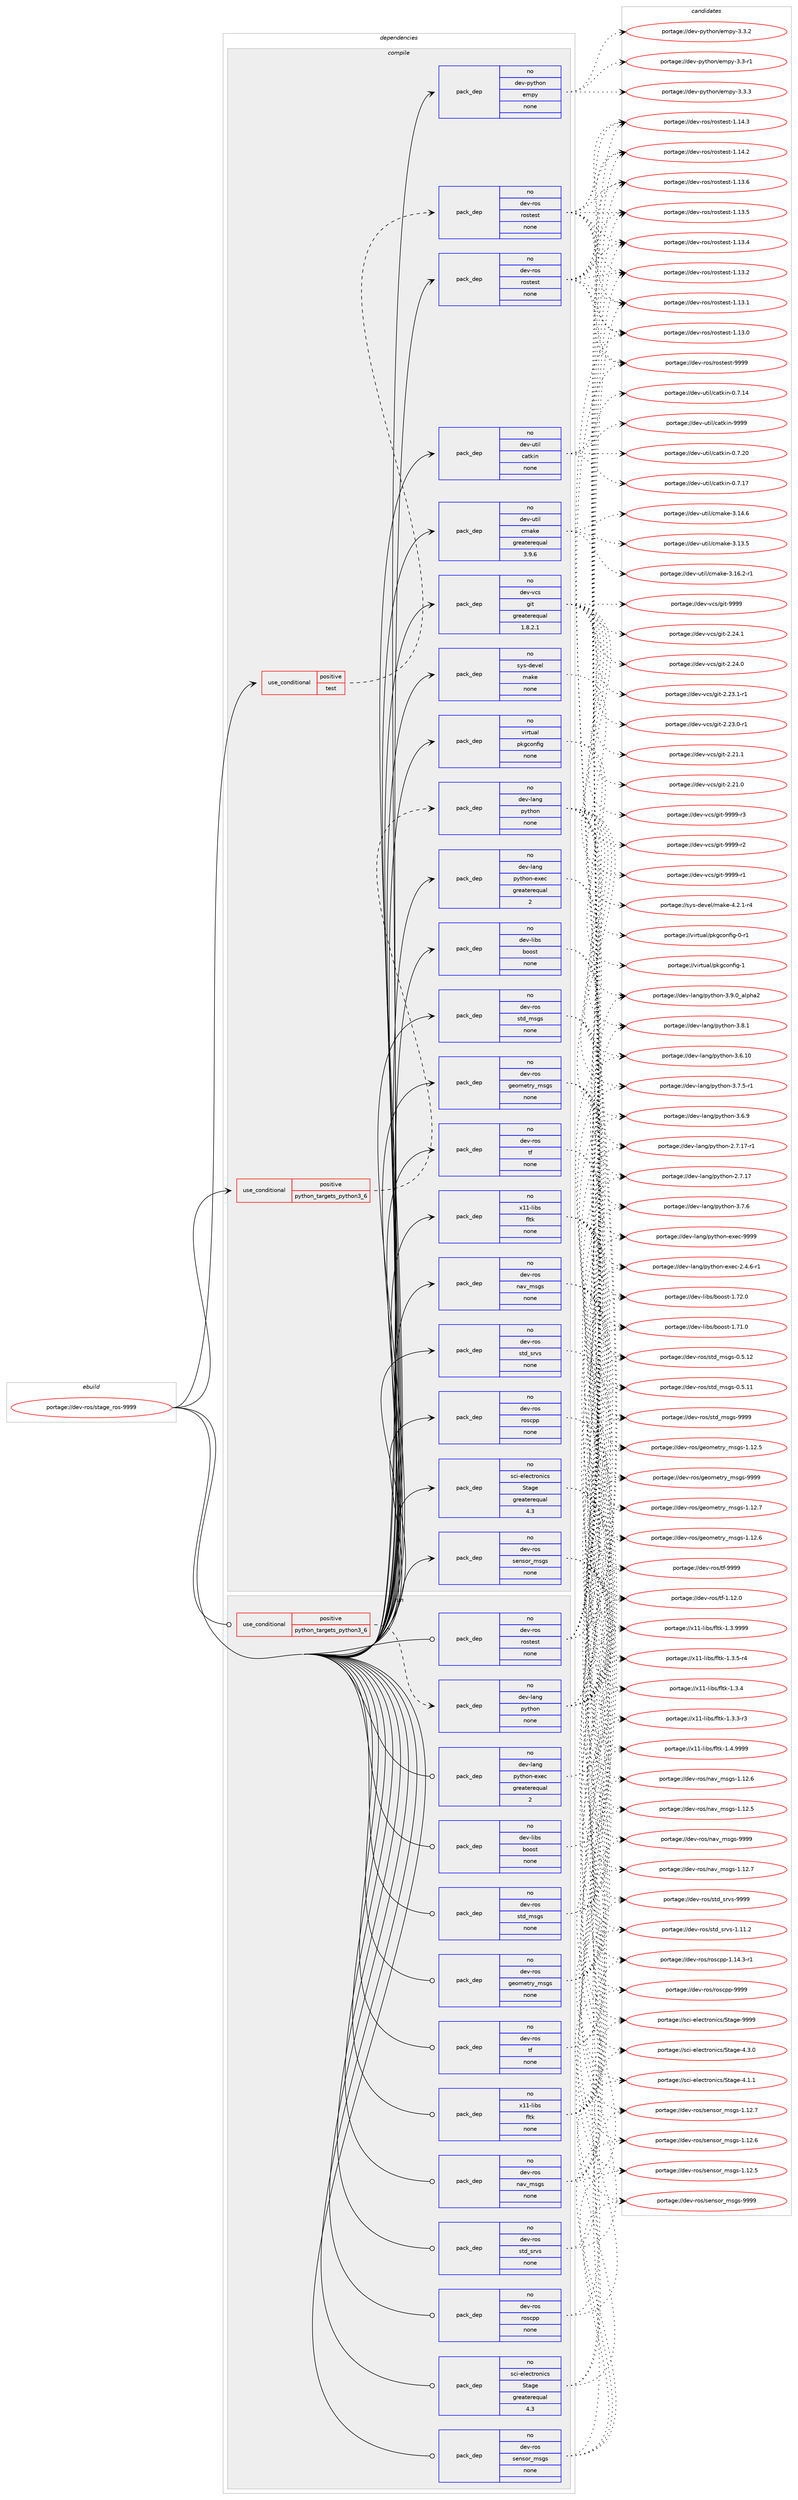 digraph prolog {

# *************
# Graph options
# *************

newrank=true;
concentrate=true;
compound=true;
graph [rankdir=LR,fontname=Helvetica,fontsize=10,ranksep=1.5];#, ranksep=2.5, nodesep=0.2];
edge  [arrowhead=vee];
node  [fontname=Helvetica,fontsize=10];

# **********
# The ebuild
# **********

subgraph cluster_leftcol {
color=gray;
rank=same;
label=<<i>ebuild</i>>;
id [label="portage://dev-ros/stage_ros-9999", color=red, width=4, href="../dev-ros/stage_ros-9999.svg"];
}

# ****************
# The dependencies
# ****************

subgraph cluster_midcol {
color=gray;
label=<<i>dependencies</i>>;
subgraph cluster_compile {
fillcolor="#eeeeee";
style=filled;
label=<<i>compile</i>>;
subgraph cond96702 {
dependency379457 [label=<<TABLE BORDER="0" CELLBORDER="1" CELLSPACING="0" CELLPADDING="4"><TR><TD ROWSPAN="3" CELLPADDING="10">use_conditional</TD></TR><TR><TD>positive</TD></TR><TR><TD>python_targets_python3_6</TD></TR></TABLE>>, shape=none, color=red];
subgraph pack277902 {
dependency379458 [label=<<TABLE BORDER="0" CELLBORDER="1" CELLSPACING="0" CELLPADDING="4" WIDTH="220"><TR><TD ROWSPAN="6" CELLPADDING="30">pack_dep</TD></TR><TR><TD WIDTH="110">no</TD></TR><TR><TD>dev-lang</TD></TR><TR><TD>python</TD></TR><TR><TD>none</TD></TR><TR><TD></TD></TR></TABLE>>, shape=none, color=blue];
}
dependency379457:e -> dependency379458:w [weight=20,style="dashed",arrowhead="vee"];
}
id:e -> dependency379457:w [weight=20,style="solid",arrowhead="vee"];
subgraph cond96703 {
dependency379459 [label=<<TABLE BORDER="0" CELLBORDER="1" CELLSPACING="0" CELLPADDING="4"><TR><TD ROWSPAN="3" CELLPADDING="10">use_conditional</TD></TR><TR><TD>positive</TD></TR><TR><TD>test</TD></TR></TABLE>>, shape=none, color=red];
subgraph pack277903 {
dependency379460 [label=<<TABLE BORDER="0" CELLBORDER="1" CELLSPACING="0" CELLPADDING="4" WIDTH="220"><TR><TD ROWSPAN="6" CELLPADDING="30">pack_dep</TD></TR><TR><TD WIDTH="110">no</TD></TR><TR><TD>dev-ros</TD></TR><TR><TD>rostest</TD></TR><TR><TD>none</TD></TR><TR><TD></TD></TR></TABLE>>, shape=none, color=blue];
}
dependency379459:e -> dependency379460:w [weight=20,style="dashed",arrowhead="vee"];
}
id:e -> dependency379459:w [weight=20,style="solid",arrowhead="vee"];
subgraph pack277904 {
dependency379461 [label=<<TABLE BORDER="0" CELLBORDER="1" CELLSPACING="0" CELLPADDING="4" WIDTH="220"><TR><TD ROWSPAN="6" CELLPADDING="30">pack_dep</TD></TR><TR><TD WIDTH="110">no</TD></TR><TR><TD>dev-lang</TD></TR><TR><TD>python-exec</TD></TR><TR><TD>greaterequal</TD></TR><TR><TD>2</TD></TR></TABLE>>, shape=none, color=blue];
}
id:e -> dependency379461:w [weight=20,style="solid",arrowhead="vee"];
subgraph pack277905 {
dependency379462 [label=<<TABLE BORDER="0" CELLBORDER="1" CELLSPACING="0" CELLPADDING="4" WIDTH="220"><TR><TD ROWSPAN="6" CELLPADDING="30">pack_dep</TD></TR><TR><TD WIDTH="110">no</TD></TR><TR><TD>dev-libs</TD></TR><TR><TD>boost</TD></TR><TR><TD>none</TD></TR><TR><TD></TD></TR></TABLE>>, shape=none, color=blue];
}
id:e -> dependency379462:w [weight=20,style="solid",arrowhead="vee"];
subgraph pack277906 {
dependency379463 [label=<<TABLE BORDER="0" CELLBORDER="1" CELLSPACING="0" CELLPADDING="4" WIDTH="220"><TR><TD ROWSPAN="6" CELLPADDING="30">pack_dep</TD></TR><TR><TD WIDTH="110">no</TD></TR><TR><TD>dev-python</TD></TR><TR><TD>empy</TD></TR><TR><TD>none</TD></TR><TR><TD></TD></TR></TABLE>>, shape=none, color=blue];
}
id:e -> dependency379463:w [weight=20,style="solid",arrowhead="vee"];
subgraph pack277907 {
dependency379464 [label=<<TABLE BORDER="0" CELLBORDER="1" CELLSPACING="0" CELLPADDING="4" WIDTH="220"><TR><TD ROWSPAN="6" CELLPADDING="30">pack_dep</TD></TR><TR><TD WIDTH="110">no</TD></TR><TR><TD>dev-ros</TD></TR><TR><TD>geometry_msgs</TD></TR><TR><TD>none</TD></TR><TR><TD></TD></TR></TABLE>>, shape=none, color=blue];
}
id:e -> dependency379464:w [weight=20,style="solid",arrowhead="vee"];
subgraph pack277908 {
dependency379465 [label=<<TABLE BORDER="0" CELLBORDER="1" CELLSPACING="0" CELLPADDING="4" WIDTH="220"><TR><TD ROWSPAN="6" CELLPADDING="30">pack_dep</TD></TR><TR><TD WIDTH="110">no</TD></TR><TR><TD>dev-ros</TD></TR><TR><TD>nav_msgs</TD></TR><TR><TD>none</TD></TR><TR><TD></TD></TR></TABLE>>, shape=none, color=blue];
}
id:e -> dependency379465:w [weight=20,style="solid",arrowhead="vee"];
subgraph pack277909 {
dependency379466 [label=<<TABLE BORDER="0" CELLBORDER="1" CELLSPACING="0" CELLPADDING="4" WIDTH="220"><TR><TD ROWSPAN="6" CELLPADDING="30">pack_dep</TD></TR><TR><TD WIDTH="110">no</TD></TR><TR><TD>dev-ros</TD></TR><TR><TD>roscpp</TD></TR><TR><TD>none</TD></TR><TR><TD></TD></TR></TABLE>>, shape=none, color=blue];
}
id:e -> dependency379466:w [weight=20,style="solid",arrowhead="vee"];
subgraph pack277910 {
dependency379467 [label=<<TABLE BORDER="0" CELLBORDER="1" CELLSPACING="0" CELLPADDING="4" WIDTH="220"><TR><TD ROWSPAN="6" CELLPADDING="30">pack_dep</TD></TR><TR><TD WIDTH="110">no</TD></TR><TR><TD>dev-ros</TD></TR><TR><TD>rostest</TD></TR><TR><TD>none</TD></TR><TR><TD></TD></TR></TABLE>>, shape=none, color=blue];
}
id:e -> dependency379467:w [weight=20,style="solid",arrowhead="vee"];
subgraph pack277911 {
dependency379468 [label=<<TABLE BORDER="0" CELLBORDER="1" CELLSPACING="0" CELLPADDING="4" WIDTH="220"><TR><TD ROWSPAN="6" CELLPADDING="30">pack_dep</TD></TR><TR><TD WIDTH="110">no</TD></TR><TR><TD>dev-ros</TD></TR><TR><TD>sensor_msgs</TD></TR><TR><TD>none</TD></TR><TR><TD></TD></TR></TABLE>>, shape=none, color=blue];
}
id:e -> dependency379468:w [weight=20,style="solid",arrowhead="vee"];
subgraph pack277912 {
dependency379469 [label=<<TABLE BORDER="0" CELLBORDER="1" CELLSPACING="0" CELLPADDING="4" WIDTH="220"><TR><TD ROWSPAN="6" CELLPADDING="30">pack_dep</TD></TR><TR><TD WIDTH="110">no</TD></TR><TR><TD>dev-ros</TD></TR><TR><TD>std_msgs</TD></TR><TR><TD>none</TD></TR><TR><TD></TD></TR></TABLE>>, shape=none, color=blue];
}
id:e -> dependency379469:w [weight=20,style="solid",arrowhead="vee"];
subgraph pack277913 {
dependency379470 [label=<<TABLE BORDER="0" CELLBORDER="1" CELLSPACING="0" CELLPADDING="4" WIDTH="220"><TR><TD ROWSPAN="6" CELLPADDING="30">pack_dep</TD></TR><TR><TD WIDTH="110">no</TD></TR><TR><TD>dev-ros</TD></TR><TR><TD>std_srvs</TD></TR><TR><TD>none</TD></TR><TR><TD></TD></TR></TABLE>>, shape=none, color=blue];
}
id:e -> dependency379470:w [weight=20,style="solid",arrowhead="vee"];
subgraph pack277914 {
dependency379471 [label=<<TABLE BORDER="0" CELLBORDER="1" CELLSPACING="0" CELLPADDING="4" WIDTH="220"><TR><TD ROWSPAN="6" CELLPADDING="30">pack_dep</TD></TR><TR><TD WIDTH="110">no</TD></TR><TR><TD>dev-ros</TD></TR><TR><TD>tf</TD></TR><TR><TD>none</TD></TR><TR><TD></TD></TR></TABLE>>, shape=none, color=blue];
}
id:e -> dependency379471:w [weight=20,style="solid",arrowhead="vee"];
subgraph pack277915 {
dependency379472 [label=<<TABLE BORDER="0" CELLBORDER="1" CELLSPACING="0" CELLPADDING="4" WIDTH="220"><TR><TD ROWSPAN="6" CELLPADDING="30">pack_dep</TD></TR><TR><TD WIDTH="110">no</TD></TR><TR><TD>dev-util</TD></TR><TR><TD>catkin</TD></TR><TR><TD>none</TD></TR><TR><TD></TD></TR></TABLE>>, shape=none, color=blue];
}
id:e -> dependency379472:w [weight=20,style="solid",arrowhead="vee"];
subgraph pack277916 {
dependency379473 [label=<<TABLE BORDER="0" CELLBORDER="1" CELLSPACING="0" CELLPADDING="4" WIDTH="220"><TR><TD ROWSPAN="6" CELLPADDING="30">pack_dep</TD></TR><TR><TD WIDTH="110">no</TD></TR><TR><TD>dev-util</TD></TR><TR><TD>cmake</TD></TR><TR><TD>greaterequal</TD></TR><TR><TD>3.9.6</TD></TR></TABLE>>, shape=none, color=blue];
}
id:e -> dependency379473:w [weight=20,style="solid",arrowhead="vee"];
subgraph pack277917 {
dependency379474 [label=<<TABLE BORDER="0" CELLBORDER="1" CELLSPACING="0" CELLPADDING="4" WIDTH="220"><TR><TD ROWSPAN="6" CELLPADDING="30">pack_dep</TD></TR><TR><TD WIDTH="110">no</TD></TR><TR><TD>dev-vcs</TD></TR><TR><TD>git</TD></TR><TR><TD>greaterequal</TD></TR><TR><TD>1.8.2.1</TD></TR></TABLE>>, shape=none, color=blue];
}
id:e -> dependency379474:w [weight=20,style="solid",arrowhead="vee"];
subgraph pack277918 {
dependency379475 [label=<<TABLE BORDER="0" CELLBORDER="1" CELLSPACING="0" CELLPADDING="4" WIDTH="220"><TR><TD ROWSPAN="6" CELLPADDING="30">pack_dep</TD></TR><TR><TD WIDTH="110">no</TD></TR><TR><TD>sci-electronics</TD></TR><TR><TD>Stage</TD></TR><TR><TD>greaterequal</TD></TR><TR><TD>4.3</TD></TR></TABLE>>, shape=none, color=blue];
}
id:e -> dependency379475:w [weight=20,style="solid",arrowhead="vee"];
subgraph pack277919 {
dependency379476 [label=<<TABLE BORDER="0" CELLBORDER="1" CELLSPACING="0" CELLPADDING="4" WIDTH="220"><TR><TD ROWSPAN="6" CELLPADDING="30">pack_dep</TD></TR><TR><TD WIDTH="110">no</TD></TR><TR><TD>sys-devel</TD></TR><TR><TD>make</TD></TR><TR><TD>none</TD></TR><TR><TD></TD></TR></TABLE>>, shape=none, color=blue];
}
id:e -> dependency379476:w [weight=20,style="solid",arrowhead="vee"];
subgraph pack277920 {
dependency379477 [label=<<TABLE BORDER="0" CELLBORDER="1" CELLSPACING="0" CELLPADDING="4" WIDTH="220"><TR><TD ROWSPAN="6" CELLPADDING="30">pack_dep</TD></TR><TR><TD WIDTH="110">no</TD></TR><TR><TD>virtual</TD></TR><TR><TD>pkgconfig</TD></TR><TR><TD>none</TD></TR><TR><TD></TD></TR></TABLE>>, shape=none, color=blue];
}
id:e -> dependency379477:w [weight=20,style="solid",arrowhead="vee"];
subgraph pack277921 {
dependency379478 [label=<<TABLE BORDER="0" CELLBORDER="1" CELLSPACING="0" CELLPADDING="4" WIDTH="220"><TR><TD ROWSPAN="6" CELLPADDING="30">pack_dep</TD></TR><TR><TD WIDTH="110">no</TD></TR><TR><TD>x11-libs</TD></TR><TR><TD>fltk</TD></TR><TR><TD>none</TD></TR><TR><TD></TD></TR></TABLE>>, shape=none, color=blue];
}
id:e -> dependency379478:w [weight=20,style="solid",arrowhead="vee"];
}
subgraph cluster_compileandrun {
fillcolor="#eeeeee";
style=filled;
label=<<i>compile and run</i>>;
}
subgraph cluster_run {
fillcolor="#eeeeee";
style=filled;
label=<<i>run</i>>;
subgraph cond96704 {
dependency379479 [label=<<TABLE BORDER="0" CELLBORDER="1" CELLSPACING="0" CELLPADDING="4"><TR><TD ROWSPAN="3" CELLPADDING="10">use_conditional</TD></TR><TR><TD>positive</TD></TR><TR><TD>python_targets_python3_6</TD></TR></TABLE>>, shape=none, color=red];
subgraph pack277922 {
dependency379480 [label=<<TABLE BORDER="0" CELLBORDER="1" CELLSPACING="0" CELLPADDING="4" WIDTH="220"><TR><TD ROWSPAN="6" CELLPADDING="30">pack_dep</TD></TR><TR><TD WIDTH="110">no</TD></TR><TR><TD>dev-lang</TD></TR><TR><TD>python</TD></TR><TR><TD>none</TD></TR><TR><TD></TD></TR></TABLE>>, shape=none, color=blue];
}
dependency379479:e -> dependency379480:w [weight=20,style="dashed",arrowhead="vee"];
}
id:e -> dependency379479:w [weight=20,style="solid",arrowhead="odot"];
subgraph pack277923 {
dependency379481 [label=<<TABLE BORDER="0" CELLBORDER="1" CELLSPACING="0" CELLPADDING="4" WIDTH="220"><TR><TD ROWSPAN="6" CELLPADDING="30">pack_dep</TD></TR><TR><TD WIDTH="110">no</TD></TR><TR><TD>dev-lang</TD></TR><TR><TD>python-exec</TD></TR><TR><TD>greaterequal</TD></TR><TR><TD>2</TD></TR></TABLE>>, shape=none, color=blue];
}
id:e -> dependency379481:w [weight=20,style="solid",arrowhead="odot"];
subgraph pack277924 {
dependency379482 [label=<<TABLE BORDER="0" CELLBORDER="1" CELLSPACING="0" CELLPADDING="4" WIDTH="220"><TR><TD ROWSPAN="6" CELLPADDING="30">pack_dep</TD></TR><TR><TD WIDTH="110">no</TD></TR><TR><TD>dev-libs</TD></TR><TR><TD>boost</TD></TR><TR><TD>none</TD></TR><TR><TD></TD></TR></TABLE>>, shape=none, color=blue];
}
id:e -> dependency379482:w [weight=20,style="solid",arrowhead="odot"];
subgraph pack277925 {
dependency379483 [label=<<TABLE BORDER="0" CELLBORDER="1" CELLSPACING="0" CELLPADDING="4" WIDTH="220"><TR><TD ROWSPAN="6" CELLPADDING="30">pack_dep</TD></TR><TR><TD WIDTH="110">no</TD></TR><TR><TD>dev-ros</TD></TR><TR><TD>geometry_msgs</TD></TR><TR><TD>none</TD></TR><TR><TD></TD></TR></TABLE>>, shape=none, color=blue];
}
id:e -> dependency379483:w [weight=20,style="solid",arrowhead="odot"];
subgraph pack277926 {
dependency379484 [label=<<TABLE BORDER="0" CELLBORDER="1" CELLSPACING="0" CELLPADDING="4" WIDTH="220"><TR><TD ROWSPAN="6" CELLPADDING="30">pack_dep</TD></TR><TR><TD WIDTH="110">no</TD></TR><TR><TD>dev-ros</TD></TR><TR><TD>nav_msgs</TD></TR><TR><TD>none</TD></TR><TR><TD></TD></TR></TABLE>>, shape=none, color=blue];
}
id:e -> dependency379484:w [weight=20,style="solid",arrowhead="odot"];
subgraph pack277927 {
dependency379485 [label=<<TABLE BORDER="0" CELLBORDER="1" CELLSPACING="0" CELLPADDING="4" WIDTH="220"><TR><TD ROWSPAN="6" CELLPADDING="30">pack_dep</TD></TR><TR><TD WIDTH="110">no</TD></TR><TR><TD>dev-ros</TD></TR><TR><TD>roscpp</TD></TR><TR><TD>none</TD></TR><TR><TD></TD></TR></TABLE>>, shape=none, color=blue];
}
id:e -> dependency379485:w [weight=20,style="solid",arrowhead="odot"];
subgraph pack277928 {
dependency379486 [label=<<TABLE BORDER="0" CELLBORDER="1" CELLSPACING="0" CELLPADDING="4" WIDTH="220"><TR><TD ROWSPAN="6" CELLPADDING="30">pack_dep</TD></TR><TR><TD WIDTH="110">no</TD></TR><TR><TD>dev-ros</TD></TR><TR><TD>rostest</TD></TR><TR><TD>none</TD></TR><TR><TD></TD></TR></TABLE>>, shape=none, color=blue];
}
id:e -> dependency379486:w [weight=20,style="solid",arrowhead="odot"];
subgraph pack277929 {
dependency379487 [label=<<TABLE BORDER="0" CELLBORDER="1" CELLSPACING="0" CELLPADDING="4" WIDTH="220"><TR><TD ROWSPAN="6" CELLPADDING="30">pack_dep</TD></TR><TR><TD WIDTH="110">no</TD></TR><TR><TD>dev-ros</TD></TR><TR><TD>sensor_msgs</TD></TR><TR><TD>none</TD></TR><TR><TD></TD></TR></TABLE>>, shape=none, color=blue];
}
id:e -> dependency379487:w [weight=20,style="solid",arrowhead="odot"];
subgraph pack277930 {
dependency379488 [label=<<TABLE BORDER="0" CELLBORDER="1" CELLSPACING="0" CELLPADDING="4" WIDTH="220"><TR><TD ROWSPAN="6" CELLPADDING="30">pack_dep</TD></TR><TR><TD WIDTH="110">no</TD></TR><TR><TD>dev-ros</TD></TR><TR><TD>std_msgs</TD></TR><TR><TD>none</TD></TR><TR><TD></TD></TR></TABLE>>, shape=none, color=blue];
}
id:e -> dependency379488:w [weight=20,style="solid",arrowhead="odot"];
subgraph pack277931 {
dependency379489 [label=<<TABLE BORDER="0" CELLBORDER="1" CELLSPACING="0" CELLPADDING="4" WIDTH="220"><TR><TD ROWSPAN="6" CELLPADDING="30">pack_dep</TD></TR><TR><TD WIDTH="110">no</TD></TR><TR><TD>dev-ros</TD></TR><TR><TD>std_srvs</TD></TR><TR><TD>none</TD></TR><TR><TD></TD></TR></TABLE>>, shape=none, color=blue];
}
id:e -> dependency379489:w [weight=20,style="solid",arrowhead="odot"];
subgraph pack277932 {
dependency379490 [label=<<TABLE BORDER="0" CELLBORDER="1" CELLSPACING="0" CELLPADDING="4" WIDTH="220"><TR><TD ROWSPAN="6" CELLPADDING="30">pack_dep</TD></TR><TR><TD WIDTH="110">no</TD></TR><TR><TD>dev-ros</TD></TR><TR><TD>tf</TD></TR><TR><TD>none</TD></TR><TR><TD></TD></TR></TABLE>>, shape=none, color=blue];
}
id:e -> dependency379490:w [weight=20,style="solid",arrowhead="odot"];
subgraph pack277933 {
dependency379491 [label=<<TABLE BORDER="0" CELLBORDER="1" CELLSPACING="0" CELLPADDING="4" WIDTH="220"><TR><TD ROWSPAN="6" CELLPADDING="30">pack_dep</TD></TR><TR><TD WIDTH="110">no</TD></TR><TR><TD>sci-electronics</TD></TR><TR><TD>Stage</TD></TR><TR><TD>greaterequal</TD></TR><TR><TD>4.3</TD></TR></TABLE>>, shape=none, color=blue];
}
id:e -> dependency379491:w [weight=20,style="solid",arrowhead="odot"];
subgraph pack277934 {
dependency379492 [label=<<TABLE BORDER="0" CELLBORDER="1" CELLSPACING="0" CELLPADDING="4" WIDTH="220"><TR><TD ROWSPAN="6" CELLPADDING="30">pack_dep</TD></TR><TR><TD WIDTH="110">no</TD></TR><TR><TD>x11-libs</TD></TR><TR><TD>fltk</TD></TR><TR><TD>none</TD></TR><TR><TD></TD></TR></TABLE>>, shape=none, color=blue];
}
id:e -> dependency379492:w [weight=20,style="solid",arrowhead="odot"];
}
}

# **************
# The candidates
# **************

subgraph cluster_choices {
rank=same;
color=gray;
label=<<i>candidates</i>>;

subgraph choice277902 {
color=black;
nodesep=1;
choice10010111845108971101034711212111610411111045514657464895971081121049750 [label="portage://dev-lang/python-3.9.0_alpha2", color=red, width=4,href="../dev-lang/python-3.9.0_alpha2.svg"];
choice100101118451089711010347112121116104111110455146564649 [label="portage://dev-lang/python-3.8.1", color=red, width=4,href="../dev-lang/python-3.8.1.svg"];
choice100101118451089711010347112121116104111110455146554654 [label="portage://dev-lang/python-3.7.6", color=red, width=4,href="../dev-lang/python-3.7.6.svg"];
choice1001011184510897110103471121211161041111104551465546534511449 [label="portage://dev-lang/python-3.7.5-r1", color=red, width=4,href="../dev-lang/python-3.7.5-r1.svg"];
choice100101118451089711010347112121116104111110455146544657 [label="portage://dev-lang/python-3.6.9", color=red, width=4,href="../dev-lang/python-3.6.9.svg"];
choice10010111845108971101034711212111610411111045514654464948 [label="portage://dev-lang/python-3.6.10", color=red, width=4,href="../dev-lang/python-3.6.10.svg"];
choice100101118451089711010347112121116104111110455046554649554511449 [label="portage://dev-lang/python-2.7.17-r1", color=red, width=4,href="../dev-lang/python-2.7.17-r1.svg"];
choice10010111845108971101034711212111610411111045504655464955 [label="portage://dev-lang/python-2.7.17", color=red, width=4,href="../dev-lang/python-2.7.17.svg"];
dependency379458:e -> choice10010111845108971101034711212111610411111045514657464895971081121049750:w [style=dotted,weight="100"];
dependency379458:e -> choice100101118451089711010347112121116104111110455146564649:w [style=dotted,weight="100"];
dependency379458:e -> choice100101118451089711010347112121116104111110455146554654:w [style=dotted,weight="100"];
dependency379458:e -> choice1001011184510897110103471121211161041111104551465546534511449:w [style=dotted,weight="100"];
dependency379458:e -> choice100101118451089711010347112121116104111110455146544657:w [style=dotted,weight="100"];
dependency379458:e -> choice10010111845108971101034711212111610411111045514654464948:w [style=dotted,weight="100"];
dependency379458:e -> choice100101118451089711010347112121116104111110455046554649554511449:w [style=dotted,weight="100"];
dependency379458:e -> choice10010111845108971101034711212111610411111045504655464955:w [style=dotted,weight="100"];
}
subgraph choice277903 {
color=black;
nodesep=1;
choice10010111845114111115471141111151161011151164557575757 [label="portage://dev-ros/rostest-9999", color=red, width=4,href="../dev-ros/rostest-9999.svg"];
choice100101118451141111154711411111511610111511645494649524651 [label="portage://dev-ros/rostest-1.14.3", color=red, width=4,href="../dev-ros/rostest-1.14.3.svg"];
choice100101118451141111154711411111511610111511645494649524650 [label="portage://dev-ros/rostest-1.14.2", color=red, width=4,href="../dev-ros/rostest-1.14.2.svg"];
choice100101118451141111154711411111511610111511645494649514654 [label="portage://dev-ros/rostest-1.13.6", color=red, width=4,href="../dev-ros/rostest-1.13.6.svg"];
choice100101118451141111154711411111511610111511645494649514653 [label="portage://dev-ros/rostest-1.13.5", color=red, width=4,href="../dev-ros/rostest-1.13.5.svg"];
choice100101118451141111154711411111511610111511645494649514652 [label="portage://dev-ros/rostest-1.13.4", color=red, width=4,href="../dev-ros/rostest-1.13.4.svg"];
choice100101118451141111154711411111511610111511645494649514650 [label="portage://dev-ros/rostest-1.13.2", color=red, width=4,href="../dev-ros/rostest-1.13.2.svg"];
choice100101118451141111154711411111511610111511645494649514649 [label="portage://dev-ros/rostest-1.13.1", color=red, width=4,href="../dev-ros/rostest-1.13.1.svg"];
choice100101118451141111154711411111511610111511645494649514648 [label="portage://dev-ros/rostest-1.13.0", color=red, width=4,href="../dev-ros/rostest-1.13.0.svg"];
dependency379460:e -> choice10010111845114111115471141111151161011151164557575757:w [style=dotted,weight="100"];
dependency379460:e -> choice100101118451141111154711411111511610111511645494649524651:w [style=dotted,weight="100"];
dependency379460:e -> choice100101118451141111154711411111511610111511645494649524650:w [style=dotted,weight="100"];
dependency379460:e -> choice100101118451141111154711411111511610111511645494649514654:w [style=dotted,weight="100"];
dependency379460:e -> choice100101118451141111154711411111511610111511645494649514653:w [style=dotted,weight="100"];
dependency379460:e -> choice100101118451141111154711411111511610111511645494649514652:w [style=dotted,weight="100"];
dependency379460:e -> choice100101118451141111154711411111511610111511645494649514650:w [style=dotted,weight="100"];
dependency379460:e -> choice100101118451141111154711411111511610111511645494649514649:w [style=dotted,weight="100"];
dependency379460:e -> choice100101118451141111154711411111511610111511645494649514648:w [style=dotted,weight="100"];
}
subgraph choice277904 {
color=black;
nodesep=1;
choice10010111845108971101034711212111610411111045101120101994557575757 [label="portage://dev-lang/python-exec-9999", color=red, width=4,href="../dev-lang/python-exec-9999.svg"];
choice10010111845108971101034711212111610411111045101120101994550465246544511449 [label="portage://dev-lang/python-exec-2.4.6-r1", color=red, width=4,href="../dev-lang/python-exec-2.4.6-r1.svg"];
dependency379461:e -> choice10010111845108971101034711212111610411111045101120101994557575757:w [style=dotted,weight="100"];
dependency379461:e -> choice10010111845108971101034711212111610411111045101120101994550465246544511449:w [style=dotted,weight="100"];
}
subgraph choice277905 {
color=black;
nodesep=1;
choice1001011184510810598115479811111111511645494655504648 [label="portage://dev-libs/boost-1.72.0", color=red, width=4,href="../dev-libs/boost-1.72.0.svg"];
choice1001011184510810598115479811111111511645494655494648 [label="portage://dev-libs/boost-1.71.0", color=red, width=4,href="../dev-libs/boost-1.71.0.svg"];
dependency379462:e -> choice1001011184510810598115479811111111511645494655504648:w [style=dotted,weight="100"];
dependency379462:e -> choice1001011184510810598115479811111111511645494655494648:w [style=dotted,weight="100"];
}
subgraph choice277906 {
color=black;
nodesep=1;
choice1001011184511212111610411111047101109112121455146514651 [label="portage://dev-python/empy-3.3.3", color=red, width=4,href="../dev-python/empy-3.3.3.svg"];
choice1001011184511212111610411111047101109112121455146514650 [label="portage://dev-python/empy-3.3.2", color=red, width=4,href="../dev-python/empy-3.3.2.svg"];
choice1001011184511212111610411111047101109112121455146514511449 [label="portage://dev-python/empy-3.3-r1", color=red, width=4,href="../dev-python/empy-3.3-r1.svg"];
dependency379463:e -> choice1001011184511212111610411111047101109112121455146514651:w [style=dotted,weight="100"];
dependency379463:e -> choice1001011184511212111610411111047101109112121455146514650:w [style=dotted,weight="100"];
dependency379463:e -> choice1001011184511212111610411111047101109112121455146514511449:w [style=dotted,weight="100"];
}
subgraph choice277907 {
color=black;
nodesep=1;
choice1001011184511411111547103101111109101116114121951091151031154557575757 [label="portage://dev-ros/geometry_msgs-9999", color=red, width=4,href="../dev-ros/geometry_msgs-9999.svg"];
choice10010111845114111115471031011111091011161141219510911510311545494649504655 [label="portage://dev-ros/geometry_msgs-1.12.7", color=red, width=4,href="../dev-ros/geometry_msgs-1.12.7.svg"];
choice10010111845114111115471031011111091011161141219510911510311545494649504654 [label="portage://dev-ros/geometry_msgs-1.12.6", color=red, width=4,href="../dev-ros/geometry_msgs-1.12.6.svg"];
choice10010111845114111115471031011111091011161141219510911510311545494649504653 [label="portage://dev-ros/geometry_msgs-1.12.5", color=red, width=4,href="../dev-ros/geometry_msgs-1.12.5.svg"];
dependency379464:e -> choice1001011184511411111547103101111109101116114121951091151031154557575757:w [style=dotted,weight="100"];
dependency379464:e -> choice10010111845114111115471031011111091011161141219510911510311545494649504655:w [style=dotted,weight="100"];
dependency379464:e -> choice10010111845114111115471031011111091011161141219510911510311545494649504654:w [style=dotted,weight="100"];
dependency379464:e -> choice10010111845114111115471031011111091011161141219510911510311545494649504653:w [style=dotted,weight="100"];
}
subgraph choice277908 {
color=black;
nodesep=1;
choice100101118451141111154711097118951091151031154557575757 [label="portage://dev-ros/nav_msgs-9999", color=red, width=4,href="../dev-ros/nav_msgs-9999.svg"];
choice1001011184511411111547110971189510911510311545494649504655 [label="portage://dev-ros/nav_msgs-1.12.7", color=red, width=4,href="../dev-ros/nav_msgs-1.12.7.svg"];
choice1001011184511411111547110971189510911510311545494649504654 [label="portage://dev-ros/nav_msgs-1.12.6", color=red, width=4,href="../dev-ros/nav_msgs-1.12.6.svg"];
choice1001011184511411111547110971189510911510311545494649504653 [label="portage://dev-ros/nav_msgs-1.12.5", color=red, width=4,href="../dev-ros/nav_msgs-1.12.5.svg"];
dependency379465:e -> choice100101118451141111154711097118951091151031154557575757:w [style=dotted,weight="100"];
dependency379465:e -> choice1001011184511411111547110971189510911510311545494649504655:w [style=dotted,weight="100"];
dependency379465:e -> choice1001011184511411111547110971189510911510311545494649504654:w [style=dotted,weight="100"];
dependency379465:e -> choice1001011184511411111547110971189510911510311545494649504653:w [style=dotted,weight="100"];
}
subgraph choice277909 {
color=black;
nodesep=1;
choice1001011184511411111547114111115991121124557575757 [label="portage://dev-ros/roscpp-9999", color=red, width=4,href="../dev-ros/roscpp-9999.svg"];
choice100101118451141111154711411111599112112454946495246514511449 [label="portage://dev-ros/roscpp-1.14.3-r1", color=red, width=4,href="../dev-ros/roscpp-1.14.3-r1.svg"];
dependency379466:e -> choice1001011184511411111547114111115991121124557575757:w [style=dotted,weight="100"];
dependency379466:e -> choice100101118451141111154711411111599112112454946495246514511449:w [style=dotted,weight="100"];
}
subgraph choice277910 {
color=black;
nodesep=1;
choice10010111845114111115471141111151161011151164557575757 [label="portage://dev-ros/rostest-9999", color=red, width=4,href="../dev-ros/rostest-9999.svg"];
choice100101118451141111154711411111511610111511645494649524651 [label="portage://dev-ros/rostest-1.14.3", color=red, width=4,href="../dev-ros/rostest-1.14.3.svg"];
choice100101118451141111154711411111511610111511645494649524650 [label="portage://dev-ros/rostest-1.14.2", color=red, width=4,href="../dev-ros/rostest-1.14.2.svg"];
choice100101118451141111154711411111511610111511645494649514654 [label="portage://dev-ros/rostest-1.13.6", color=red, width=4,href="../dev-ros/rostest-1.13.6.svg"];
choice100101118451141111154711411111511610111511645494649514653 [label="portage://dev-ros/rostest-1.13.5", color=red, width=4,href="../dev-ros/rostest-1.13.5.svg"];
choice100101118451141111154711411111511610111511645494649514652 [label="portage://dev-ros/rostest-1.13.4", color=red, width=4,href="../dev-ros/rostest-1.13.4.svg"];
choice100101118451141111154711411111511610111511645494649514650 [label="portage://dev-ros/rostest-1.13.2", color=red, width=4,href="../dev-ros/rostest-1.13.2.svg"];
choice100101118451141111154711411111511610111511645494649514649 [label="portage://dev-ros/rostest-1.13.1", color=red, width=4,href="../dev-ros/rostest-1.13.1.svg"];
choice100101118451141111154711411111511610111511645494649514648 [label="portage://dev-ros/rostest-1.13.0", color=red, width=4,href="../dev-ros/rostest-1.13.0.svg"];
dependency379467:e -> choice10010111845114111115471141111151161011151164557575757:w [style=dotted,weight="100"];
dependency379467:e -> choice100101118451141111154711411111511610111511645494649524651:w [style=dotted,weight="100"];
dependency379467:e -> choice100101118451141111154711411111511610111511645494649524650:w [style=dotted,weight="100"];
dependency379467:e -> choice100101118451141111154711411111511610111511645494649514654:w [style=dotted,weight="100"];
dependency379467:e -> choice100101118451141111154711411111511610111511645494649514653:w [style=dotted,weight="100"];
dependency379467:e -> choice100101118451141111154711411111511610111511645494649514652:w [style=dotted,weight="100"];
dependency379467:e -> choice100101118451141111154711411111511610111511645494649514650:w [style=dotted,weight="100"];
dependency379467:e -> choice100101118451141111154711411111511610111511645494649514649:w [style=dotted,weight="100"];
dependency379467:e -> choice100101118451141111154711411111511610111511645494649514648:w [style=dotted,weight="100"];
}
subgraph choice277911 {
color=black;
nodesep=1;
choice1001011184511411111547115101110115111114951091151031154557575757 [label="portage://dev-ros/sensor_msgs-9999", color=red, width=4,href="../dev-ros/sensor_msgs-9999.svg"];
choice10010111845114111115471151011101151111149510911510311545494649504655 [label="portage://dev-ros/sensor_msgs-1.12.7", color=red, width=4,href="../dev-ros/sensor_msgs-1.12.7.svg"];
choice10010111845114111115471151011101151111149510911510311545494649504654 [label="portage://dev-ros/sensor_msgs-1.12.6", color=red, width=4,href="../dev-ros/sensor_msgs-1.12.6.svg"];
choice10010111845114111115471151011101151111149510911510311545494649504653 [label="portage://dev-ros/sensor_msgs-1.12.5", color=red, width=4,href="../dev-ros/sensor_msgs-1.12.5.svg"];
dependency379468:e -> choice1001011184511411111547115101110115111114951091151031154557575757:w [style=dotted,weight="100"];
dependency379468:e -> choice10010111845114111115471151011101151111149510911510311545494649504655:w [style=dotted,weight="100"];
dependency379468:e -> choice10010111845114111115471151011101151111149510911510311545494649504654:w [style=dotted,weight="100"];
dependency379468:e -> choice10010111845114111115471151011101151111149510911510311545494649504653:w [style=dotted,weight="100"];
}
subgraph choice277912 {
color=black;
nodesep=1;
choice1001011184511411111547115116100951091151031154557575757 [label="portage://dev-ros/std_msgs-9999", color=red, width=4,href="../dev-ros/std_msgs-9999.svg"];
choice10010111845114111115471151161009510911510311545484653464950 [label="portage://dev-ros/std_msgs-0.5.12", color=red, width=4,href="../dev-ros/std_msgs-0.5.12.svg"];
choice10010111845114111115471151161009510911510311545484653464949 [label="portage://dev-ros/std_msgs-0.5.11", color=red, width=4,href="../dev-ros/std_msgs-0.5.11.svg"];
dependency379469:e -> choice1001011184511411111547115116100951091151031154557575757:w [style=dotted,weight="100"];
dependency379469:e -> choice10010111845114111115471151161009510911510311545484653464950:w [style=dotted,weight="100"];
dependency379469:e -> choice10010111845114111115471151161009510911510311545484653464949:w [style=dotted,weight="100"];
}
subgraph choice277913 {
color=black;
nodesep=1;
choice1001011184511411111547115116100951151141181154557575757 [label="portage://dev-ros/std_srvs-9999", color=red, width=4,href="../dev-ros/std_srvs-9999.svg"];
choice10010111845114111115471151161009511511411811545494649494650 [label="portage://dev-ros/std_srvs-1.11.2", color=red, width=4,href="../dev-ros/std_srvs-1.11.2.svg"];
dependency379470:e -> choice1001011184511411111547115116100951151141181154557575757:w [style=dotted,weight="100"];
dependency379470:e -> choice10010111845114111115471151161009511511411811545494649494650:w [style=dotted,weight="100"];
}
subgraph choice277914 {
color=black;
nodesep=1;
choice10010111845114111115471161024557575757 [label="portage://dev-ros/tf-9999", color=red, width=4,href="../dev-ros/tf-9999.svg"];
choice100101118451141111154711610245494649504648 [label="portage://dev-ros/tf-1.12.0", color=red, width=4,href="../dev-ros/tf-1.12.0.svg"];
dependency379471:e -> choice10010111845114111115471161024557575757:w [style=dotted,weight="100"];
dependency379471:e -> choice100101118451141111154711610245494649504648:w [style=dotted,weight="100"];
}
subgraph choice277915 {
color=black;
nodesep=1;
choice100101118451171161051084799971161071051104557575757 [label="portage://dev-util/catkin-9999", color=red, width=4,href="../dev-util/catkin-9999.svg"];
choice1001011184511711610510847999711610710511045484655465048 [label="portage://dev-util/catkin-0.7.20", color=red, width=4,href="../dev-util/catkin-0.7.20.svg"];
choice1001011184511711610510847999711610710511045484655464955 [label="portage://dev-util/catkin-0.7.17", color=red, width=4,href="../dev-util/catkin-0.7.17.svg"];
choice1001011184511711610510847999711610710511045484655464952 [label="portage://dev-util/catkin-0.7.14", color=red, width=4,href="../dev-util/catkin-0.7.14.svg"];
dependency379472:e -> choice100101118451171161051084799971161071051104557575757:w [style=dotted,weight="100"];
dependency379472:e -> choice1001011184511711610510847999711610710511045484655465048:w [style=dotted,weight="100"];
dependency379472:e -> choice1001011184511711610510847999711610710511045484655464955:w [style=dotted,weight="100"];
dependency379472:e -> choice1001011184511711610510847999711610710511045484655464952:w [style=dotted,weight="100"];
}
subgraph choice277916 {
color=black;
nodesep=1;
choice10010111845117116105108479910997107101455146495446504511449 [label="portage://dev-util/cmake-3.16.2-r1", color=red, width=4,href="../dev-util/cmake-3.16.2-r1.svg"];
choice1001011184511711610510847991099710710145514649524654 [label="portage://dev-util/cmake-3.14.6", color=red, width=4,href="../dev-util/cmake-3.14.6.svg"];
choice1001011184511711610510847991099710710145514649514653 [label="portage://dev-util/cmake-3.13.5", color=red, width=4,href="../dev-util/cmake-3.13.5.svg"];
dependency379473:e -> choice10010111845117116105108479910997107101455146495446504511449:w [style=dotted,weight="100"];
dependency379473:e -> choice1001011184511711610510847991099710710145514649524654:w [style=dotted,weight="100"];
dependency379473:e -> choice1001011184511711610510847991099710710145514649514653:w [style=dotted,weight="100"];
}
subgraph choice277917 {
color=black;
nodesep=1;
choice10010111845118991154710310511645575757574511451 [label="portage://dev-vcs/git-9999-r3", color=red, width=4,href="../dev-vcs/git-9999-r3.svg"];
choice10010111845118991154710310511645575757574511450 [label="portage://dev-vcs/git-9999-r2", color=red, width=4,href="../dev-vcs/git-9999-r2.svg"];
choice10010111845118991154710310511645575757574511449 [label="portage://dev-vcs/git-9999-r1", color=red, width=4,href="../dev-vcs/git-9999-r1.svg"];
choice1001011184511899115471031051164557575757 [label="portage://dev-vcs/git-9999", color=red, width=4,href="../dev-vcs/git-9999.svg"];
choice10010111845118991154710310511645504650524649 [label="portage://dev-vcs/git-2.24.1", color=red, width=4,href="../dev-vcs/git-2.24.1.svg"];
choice10010111845118991154710310511645504650524648 [label="portage://dev-vcs/git-2.24.0", color=red, width=4,href="../dev-vcs/git-2.24.0.svg"];
choice100101118451189911547103105116455046505146494511449 [label="portage://dev-vcs/git-2.23.1-r1", color=red, width=4,href="../dev-vcs/git-2.23.1-r1.svg"];
choice100101118451189911547103105116455046505146484511449 [label="portage://dev-vcs/git-2.23.0-r1", color=red, width=4,href="../dev-vcs/git-2.23.0-r1.svg"];
choice10010111845118991154710310511645504650494649 [label="portage://dev-vcs/git-2.21.1", color=red, width=4,href="../dev-vcs/git-2.21.1.svg"];
choice10010111845118991154710310511645504650494648 [label="portage://dev-vcs/git-2.21.0", color=red, width=4,href="../dev-vcs/git-2.21.0.svg"];
dependency379474:e -> choice10010111845118991154710310511645575757574511451:w [style=dotted,weight="100"];
dependency379474:e -> choice10010111845118991154710310511645575757574511450:w [style=dotted,weight="100"];
dependency379474:e -> choice10010111845118991154710310511645575757574511449:w [style=dotted,weight="100"];
dependency379474:e -> choice1001011184511899115471031051164557575757:w [style=dotted,weight="100"];
dependency379474:e -> choice10010111845118991154710310511645504650524649:w [style=dotted,weight="100"];
dependency379474:e -> choice10010111845118991154710310511645504650524648:w [style=dotted,weight="100"];
dependency379474:e -> choice100101118451189911547103105116455046505146494511449:w [style=dotted,weight="100"];
dependency379474:e -> choice100101118451189911547103105116455046505146484511449:w [style=dotted,weight="100"];
dependency379474:e -> choice10010111845118991154710310511645504650494649:w [style=dotted,weight="100"];
dependency379474:e -> choice10010111845118991154710310511645504650494648:w [style=dotted,weight="100"];
}
subgraph choice277918 {
color=black;
nodesep=1;
choice115991054510110810199116114111110105991154783116971031014557575757 [label="portage://sci-electronics/Stage-9999", color=red, width=4,href="../sci-electronics/Stage-9999.svg"];
choice11599105451011081019911611411111010599115478311697103101455246514648 [label="portage://sci-electronics/Stage-4.3.0", color=red, width=4,href="../sci-electronics/Stage-4.3.0.svg"];
choice11599105451011081019911611411111010599115478311697103101455246494649 [label="portage://sci-electronics/Stage-4.1.1", color=red, width=4,href="../sci-electronics/Stage-4.1.1.svg"];
dependency379475:e -> choice115991054510110810199116114111110105991154783116971031014557575757:w [style=dotted,weight="100"];
dependency379475:e -> choice11599105451011081019911611411111010599115478311697103101455246514648:w [style=dotted,weight="100"];
dependency379475:e -> choice11599105451011081019911611411111010599115478311697103101455246494649:w [style=dotted,weight="100"];
}
subgraph choice277919 {
color=black;
nodesep=1;
choice1151211154510010111810110847109971071014552465046494511452 [label="portage://sys-devel/make-4.2.1-r4", color=red, width=4,href="../sys-devel/make-4.2.1-r4.svg"];
dependency379476:e -> choice1151211154510010111810110847109971071014552465046494511452:w [style=dotted,weight="100"];
}
subgraph choice277920 {
color=black;
nodesep=1;
choice1181051141161179710847112107103991111101021051034549 [label="portage://virtual/pkgconfig-1", color=red, width=4,href="../virtual/pkgconfig-1.svg"];
choice11810511411611797108471121071039911111010210510345484511449 [label="portage://virtual/pkgconfig-0-r1", color=red, width=4,href="../virtual/pkgconfig-0-r1.svg"];
dependency379477:e -> choice1181051141161179710847112107103991111101021051034549:w [style=dotted,weight="100"];
dependency379477:e -> choice11810511411611797108471121071039911111010210510345484511449:w [style=dotted,weight="100"];
}
subgraph choice277921 {
color=black;
nodesep=1;
choice1204949451081059811547102108116107454946524657575757 [label="portage://x11-libs/fltk-1.4.9999", color=red, width=4,href="../x11-libs/fltk-1.4.9999.svg"];
choice1204949451081059811547102108116107454946514657575757 [label="portage://x11-libs/fltk-1.3.9999", color=red, width=4,href="../x11-libs/fltk-1.3.9999.svg"];
choice12049494510810598115471021081161074549465146534511452 [label="portage://x11-libs/fltk-1.3.5-r4", color=red, width=4,href="../x11-libs/fltk-1.3.5-r4.svg"];
choice1204949451081059811547102108116107454946514652 [label="portage://x11-libs/fltk-1.3.4", color=red, width=4,href="../x11-libs/fltk-1.3.4.svg"];
choice12049494510810598115471021081161074549465146514511451 [label="portage://x11-libs/fltk-1.3.3-r3", color=red, width=4,href="../x11-libs/fltk-1.3.3-r3.svg"];
dependency379478:e -> choice1204949451081059811547102108116107454946524657575757:w [style=dotted,weight="100"];
dependency379478:e -> choice1204949451081059811547102108116107454946514657575757:w [style=dotted,weight="100"];
dependency379478:e -> choice12049494510810598115471021081161074549465146534511452:w [style=dotted,weight="100"];
dependency379478:e -> choice1204949451081059811547102108116107454946514652:w [style=dotted,weight="100"];
dependency379478:e -> choice12049494510810598115471021081161074549465146514511451:w [style=dotted,weight="100"];
}
subgraph choice277922 {
color=black;
nodesep=1;
choice10010111845108971101034711212111610411111045514657464895971081121049750 [label="portage://dev-lang/python-3.9.0_alpha2", color=red, width=4,href="../dev-lang/python-3.9.0_alpha2.svg"];
choice100101118451089711010347112121116104111110455146564649 [label="portage://dev-lang/python-3.8.1", color=red, width=4,href="../dev-lang/python-3.8.1.svg"];
choice100101118451089711010347112121116104111110455146554654 [label="portage://dev-lang/python-3.7.6", color=red, width=4,href="../dev-lang/python-3.7.6.svg"];
choice1001011184510897110103471121211161041111104551465546534511449 [label="portage://dev-lang/python-3.7.5-r1", color=red, width=4,href="../dev-lang/python-3.7.5-r1.svg"];
choice100101118451089711010347112121116104111110455146544657 [label="portage://dev-lang/python-3.6.9", color=red, width=4,href="../dev-lang/python-3.6.9.svg"];
choice10010111845108971101034711212111610411111045514654464948 [label="portage://dev-lang/python-3.6.10", color=red, width=4,href="../dev-lang/python-3.6.10.svg"];
choice100101118451089711010347112121116104111110455046554649554511449 [label="portage://dev-lang/python-2.7.17-r1", color=red, width=4,href="../dev-lang/python-2.7.17-r1.svg"];
choice10010111845108971101034711212111610411111045504655464955 [label="portage://dev-lang/python-2.7.17", color=red, width=4,href="../dev-lang/python-2.7.17.svg"];
dependency379480:e -> choice10010111845108971101034711212111610411111045514657464895971081121049750:w [style=dotted,weight="100"];
dependency379480:e -> choice100101118451089711010347112121116104111110455146564649:w [style=dotted,weight="100"];
dependency379480:e -> choice100101118451089711010347112121116104111110455146554654:w [style=dotted,weight="100"];
dependency379480:e -> choice1001011184510897110103471121211161041111104551465546534511449:w [style=dotted,weight="100"];
dependency379480:e -> choice100101118451089711010347112121116104111110455146544657:w [style=dotted,weight="100"];
dependency379480:e -> choice10010111845108971101034711212111610411111045514654464948:w [style=dotted,weight="100"];
dependency379480:e -> choice100101118451089711010347112121116104111110455046554649554511449:w [style=dotted,weight="100"];
dependency379480:e -> choice10010111845108971101034711212111610411111045504655464955:w [style=dotted,weight="100"];
}
subgraph choice277923 {
color=black;
nodesep=1;
choice10010111845108971101034711212111610411111045101120101994557575757 [label="portage://dev-lang/python-exec-9999", color=red, width=4,href="../dev-lang/python-exec-9999.svg"];
choice10010111845108971101034711212111610411111045101120101994550465246544511449 [label="portage://dev-lang/python-exec-2.4.6-r1", color=red, width=4,href="../dev-lang/python-exec-2.4.6-r1.svg"];
dependency379481:e -> choice10010111845108971101034711212111610411111045101120101994557575757:w [style=dotted,weight="100"];
dependency379481:e -> choice10010111845108971101034711212111610411111045101120101994550465246544511449:w [style=dotted,weight="100"];
}
subgraph choice277924 {
color=black;
nodesep=1;
choice1001011184510810598115479811111111511645494655504648 [label="portage://dev-libs/boost-1.72.0", color=red, width=4,href="../dev-libs/boost-1.72.0.svg"];
choice1001011184510810598115479811111111511645494655494648 [label="portage://dev-libs/boost-1.71.0", color=red, width=4,href="../dev-libs/boost-1.71.0.svg"];
dependency379482:e -> choice1001011184510810598115479811111111511645494655504648:w [style=dotted,weight="100"];
dependency379482:e -> choice1001011184510810598115479811111111511645494655494648:w [style=dotted,weight="100"];
}
subgraph choice277925 {
color=black;
nodesep=1;
choice1001011184511411111547103101111109101116114121951091151031154557575757 [label="portage://dev-ros/geometry_msgs-9999", color=red, width=4,href="../dev-ros/geometry_msgs-9999.svg"];
choice10010111845114111115471031011111091011161141219510911510311545494649504655 [label="portage://dev-ros/geometry_msgs-1.12.7", color=red, width=4,href="../dev-ros/geometry_msgs-1.12.7.svg"];
choice10010111845114111115471031011111091011161141219510911510311545494649504654 [label="portage://dev-ros/geometry_msgs-1.12.6", color=red, width=4,href="../dev-ros/geometry_msgs-1.12.6.svg"];
choice10010111845114111115471031011111091011161141219510911510311545494649504653 [label="portage://dev-ros/geometry_msgs-1.12.5", color=red, width=4,href="../dev-ros/geometry_msgs-1.12.5.svg"];
dependency379483:e -> choice1001011184511411111547103101111109101116114121951091151031154557575757:w [style=dotted,weight="100"];
dependency379483:e -> choice10010111845114111115471031011111091011161141219510911510311545494649504655:w [style=dotted,weight="100"];
dependency379483:e -> choice10010111845114111115471031011111091011161141219510911510311545494649504654:w [style=dotted,weight="100"];
dependency379483:e -> choice10010111845114111115471031011111091011161141219510911510311545494649504653:w [style=dotted,weight="100"];
}
subgraph choice277926 {
color=black;
nodesep=1;
choice100101118451141111154711097118951091151031154557575757 [label="portage://dev-ros/nav_msgs-9999", color=red, width=4,href="../dev-ros/nav_msgs-9999.svg"];
choice1001011184511411111547110971189510911510311545494649504655 [label="portage://dev-ros/nav_msgs-1.12.7", color=red, width=4,href="../dev-ros/nav_msgs-1.12.7.svg"];
choice1001011184511411111547110971189510911510311545494649504654 [label="portage://dev-ros/nav_msgs-1.12.6", color=red, width=4,href="../dev-ros/nav_msgs-1.12.6.svg"];
choice1001011184511411111547110971189510911510311545494649504653 [label="portage://dev-ros/nav_msgs-1.12.5", color=red, width=4,href="../dev-ros/nav_msgs-1.12.5.svg"];
dependency379484:e -> choice100101118451141111154711097118951091151031154557575757:w [style=dotted,weight="100"];
dependency379484:e -> choice1001011184511411111547110971189510911510311545494649504655:w [style=dotted,weight="100"];
dependency379484:e -> choice1001011184511411111547110971189510911510311545494649504654:w [style=dotted,weight="100"];
dependency379484:e -> choice1001011184511411111547110971189510911510311545494649504653:w [style=dotted,weight="100"];
}
subgraph choice277927 {
color=black;
nodesep=1;
choice1001011184511411111547114111115991121124557575757 [label="portage://dev-ros/roscpp-9999", color=red, width=4,href="../dev-ros/roscpp-9999.svg"];
choice100101118451141111154711411111599112112454946495246514511449 [label="portage://dev-ros/roscpp-1.14.3-r1", color=red, width=4,href="../dev-ros/roscpp-1.14.3-r1.svg"];
dependency379485:e -> choice1001011184511411111547114111115991121124557575757:w [style=dotted,weight="100"];
dependency379485:e -> choice100101118451141111154711411111599112112454946495246514511449:w [style=dotted,weight="100"];
}
subgraph choice277928 {
color=black;
nodesep=1;
choice10010111845114111115471141111151161011151164557575757 [label="portage://dev-ros/rostest-9999", color=red, width=4,href="../dev-ros/rostest-9999.svg"];
choice100101118451141111154711411111511610111511645494649524651 [label="portage://dev-ros/rostest-1.14.3", color=red, width=4,href="../dev-ros/rostest-1.14.3.svg"];
choice100101118451141111154711411111511610111511645494649524650 [label="portage://dev-ros/rostest-1.14.2", color=red, width=4,href="../dev-ros/rostest-1.14.2.svg"];
choice100101118451141111154711411111511610111511645494649514654 [label="portage://dev-ros/rostest-1.13.6", color=red, width=4,href="../dev-ros/rostest-1.13.6.svg"];
choice100101118451141111154711411111511610111511645494649514653 [label="portage://dev-ros/rostest-1.13.5", color=red, width=4,href="../dev-ros/rostest-1.13.5.svg"];
choice100101118451141111154711411111511610111511645494649514652 [label="portage://dev-ros/rostest-1.13.4", color=red, width=4,href="../dev-ros/rostest-1.13.4.svg"];
choice100101118451141111154711411111511610111511645494649514650 [label="portage://dev-ros/rostest-1.13.2", color=red, width=4,href="../dev-ros/rostest-1.13.2.svg"];
choice100101118451141111154711411111511610111511645494649514649 [label="portage://dev-ros/rostest-1.13.1", color=red, width=4,href="../dev-ros/rostest-1.13.1.svg"];
choice100101118451141111154711411111511610111511645494649514648 [label="portage://dev-ros/rostest-1.13.0", color=red, width=4,href="../dev-ros/rostest-1.13.0.svg"];
dependency379486:e -> choice10010111845114111115471141111151161011151164557575757:w [style=dotted,weight="100"];
dependency379486:e -> choice100101118451141111154711411111511610111511645494649524651:w [style=dotted,weight="100"];
dependency379486:e -> choice100101118451141111154711411111511610111511645494649524650:w [style=dotted,weight="100"];
dependency379486:e -> choice100101118451141111154711411111511610111511645494649514654:w [style=dotted,weight="100"];
dependency379486:e -> choice100101118451141111154711411111511610111511645494649514653:w [style=dotted,weight="100"];
dependency379486:e -> choice100101118451141111154711411111511610111511645494649514652:w [style=dotted,weight="100"];
dependency379486:e -> choice100101118451141111154711411111511610111511645494649514650:w [style=dotted,weight="100"];
dependency379486:e -> choice100101118451141111154711411111511610111511645494649514649:w [style=dotted,weight="100"];
dependency379486:e -> choice100101118451141111154711411111511610111511645494649514648:w [style=dotted,weight="100"];
}
subgraph choice277929 {
color=black;
nodesep=1;
choice1001011184511411111547115101110115111114951091151031154557575757 [label="portage://dev-ros/sensor_msgs-9999", color=red, width=4,href="../dev-ros/sensor_msgs-9999.svg"];
choice10010111845114111115471151011101151111149510911510311545494649504655 [label="portage://dev-ros/sensor_msgs-1.12.7", color=red, width=4,href="../dev-ros/sensor_msgs-1.12.7.svg"];
choice10010111845114111115471151011101151111149510911510311545494649504654 [label="portage://dev-ros/sensor_msgs-1.12.6", color=red, width=4,href="../dev-ros/sensor_msgs-1.12.6.svg"];
choice10010111845114111115471151011101151111149510911510311545494649504653 [label="portage://dev-ros/sensor_msgs-1.12.5", color=red, width=4,href="../dev-ros/sensor_msgs-1.12.5.svg"];
dependency379487:e -> choice1001011184511411111547115101110115111114951091151031154557575757:w [style=dotted,weight="100"];
dependency379487:e -> choice10010111845114111115471151011101151111149510911510311545494649504655:w [style=dotted,weight="100"];
dependency379487:e -> choice10010111845114111115471151011101151111149510911510311545494649504654:w [style=dotted,weight="100"];
dependency379487:e -> choice10010111845114111115471151011101151111149510911510311545494649504653:w [style=dotted,weight="100"];
}
subgraph choice277930 {
color=black;
nodesep=1;
choice1001011184511411111547115116100951091151031154557575757 [label="portage://dev-ros/std_msgs-9999", color=red, width=4,href="../dev-ros/std_msgs-9999.svg"];
choice10010111845114111115471151161009510911510311545484653464950 [label="portage://dev-ros/std_msgs-0.5.12", color=red, width=4,href="../dev-ros/std_msgs-0.5.12.svg"];
choice10010111845114111115471151161009510911510311545484653464949 [label="portage://dev-ros/std_msgs-0.5.11", color=red, width=4,href="../dev-ros/std_msgs-0.5.11.svg"];
dependency379488:e -> choice1001011184511411111547115116100951091151031154557575757:w [style=dotted,weight="100"];
dependency379488:e -> choice10010111845114111115471151161009510911510311545484653464950:w [style=dotted,weight="100"];
dependency379488:e -> choice10010111845114111115471151161009510911510311545484653464949:w [style=dotted,weight="100"];
}
subgraph choice277931 {
color=black;
nodesep=1;
choice1001011184511411111547115116100951151141181154557575757 [label="portage://dev-ros/std_srvs-9999", color=red, width=4,href="../dev-ros/std_srvs-9999.svg"];
choice10010111845114111115471151161009511511411811545494649494650 [label="portage://dev-ros/std_srvs-1.11.2", color=red, width=4,href="../dev-ros/std_srvs-1.11.2.svg"];
dependency379489:e -> choice1001011184511411111547115116100951151141181154557575757:w [style=dotted,weight="100"];
dependency379489:e -> choice10010111845114111115471151161009511511411811545494649494650:w [style=dotted,weight="100"];
}
subgraph choice277932 {
color=black;
nodesep=1;
choice10010111845114111115471161024557575757 [label="portage://dev-ros/tf-9999", color=red, width=4,href="../dev-ros/tf-9999.svg"];
choice100101118451141111154711610245494649504648 [label="portage://dev-ros/tf-1.12.0", color=red, width=4,href="../dev-ros/tf-1.12.0.svg"];
dependency379490:e -> choice10010111845114111115471161024557575757:w [style=dotted,weight="100"];
dependency379490:e -> choice100101118451141111154711610245494649504648:w [style=dotted,weight="100"];
}
subgraph choice277933 {
color=black;
nodesep=1;
choice115991054510110810199116114111110105991154783116971031014557575757 [label="portage://sci-electronics/Stage-9999", color=red, width=4,href="../sci-electronics/Stage-9999.svg"];
choice11599105451011081019911611411111010599115478311697103101455246514648 [label="portage://sci-electronics/Stage-4.3.0", color=red, width=4,href="../sci-electronics/Stage-4.3.0.svg"];
choice11599105451011081019911611411111010599115478311697103101455246494649 [label="portage://sci-electronics/Stage-4.1.1", color=red, width=4,href="../sci-electronics/Stage-4.1.1.svg"];
dependency379491:e -> choice115991054510110810199116114111110105991154783116971031014557575757:w [style=dotted,weight="100"];
dependency379491:e -> choice11599105451011081019911611411111010599115478311697103101455246514648:w [style=dotted,weight="100"];
dependency379491:e -> choice11599105451011081019911611411111010599115478311697103101455246494649:w [style=dotted,weight="100"];
}
subgraph choice277934 {
color=black;
nodesep=1;
choice1204949451081059811547102108116107454946524657575757 [label="portage://x11-libs/fltk-1.4.9999", color=red, width=4,href="../x11-libs/fltk-1.4.9999.svg"];
choice1204949451081059811547102108116107454946514657575757 [label="portage://x11-libs/fltk-1.3.9999", color=red, width=4,href="../x11-libs/fltk-1.3.9999.svg"];
choice12049494510810598115471021081161074549465146534511452 [label="portage://x11-libs/fltk-1.3.5-r4", color=red, width=4,href="../x11-libs/fltk-1.3.5-r4.svg"];
choice1204949451081059811547102108116107454946514652 [label="portage://x11-libs/fltk-1.3.4", color=red, width=4,href="../x11-libs/fltk-1.3.4.svg"];
choice12049494510810598115471021081161074549465146514511451 [label="portage://x11-libs/fltk-1.3.3-r3", color=red, width=4,href="../x11-libs/fltk-1.3.3-r3.svg"];
dependency379492:e -> choice1204949451081059811547102108116107454946524657575757:w [style=dotted,weight="100"];
dependency379492:e -> choice1204949451081059811547102108116107454946514657575757:w [style=dotted,weight="100"];
dependency379492:e -> choice12049494510810598115471021081161074549465146534511452:w [style=dotted,weight="100"];
dependency379492:e -> choice1204949451081059811547102108116107454946514652:w [style=dotted,weight="100"];
dependency379492:e -> choice12049494510810598115471021081161074549465146514511451:w [style=dotted,weight="100"];
}
}

}
